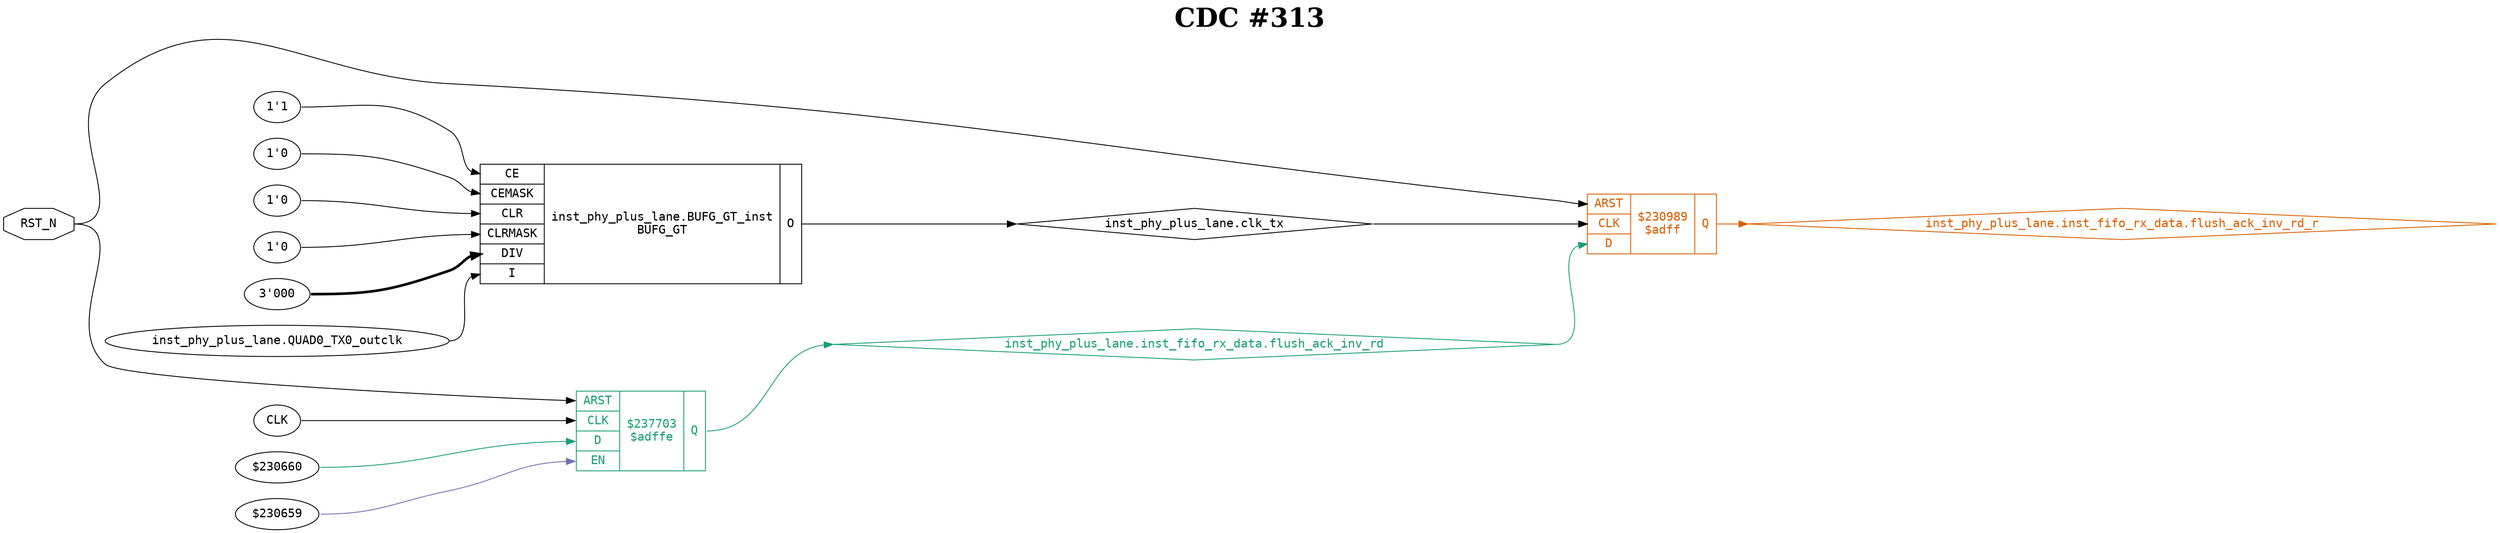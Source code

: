 digraph "spacefibre_light_top" {
label=<<b>CDC #313</b>>;
labelloc="t"
fontsize="30"
node ["fontname"="Courier"]
edge ["fontname"="Courier"]
rankdir="LR";
remincross=true;
n1 [ shape=octagon, label="RST_N", color="black", fontcolor="black", href="/src/ip_spacefibre_light_top/spacefibre_light_top.vhd#44" ];
n2 [ shape=diamond, label="inst_phy_plus_lane.clk_tx", color="black", fontcolor="black", href="/src/module_phy_plus_lane/phy_plus_lane.vhd#651" ];
n3 [ shape=diamond, label="inst_phy_plus_lane.inst_fifo_rx_data.flush_ack_inv_rd", colorscheme="dark28", color="1", fontcolor="1", href="/src/ip/fifo_dc/fifo_dc.vhd#117" ];
n4 [ shape=diamond, label="inst_phy_plus_lane.inst_fifo_rx_data.flush_ack_inv_rd_r", colorscheme="dark28", color="2", fontcolor="2", href="/src/ip/fifo_dc/fifo_dc.vhd#118" ];
{ rank="source"; n1;}
{ rank="sink";}
v0 [ label="CLK" ];
v1 [ label="$230660" ];
v2 [ label="$230659" ];
c10 [ shape=record, label="{{<p5> ARST|<p6> CLK|<p7> D|<p8> EN}|$237703\n$adffe|{<p9> Q}}", colorscheme="dark28", color="1", fontcolor="1" , href="/src/ip/fifo_dc/fifo_dc.vhd#321"  ];
c11 [ shape=record, label="{{<p5> ARST|<p6> CLK|<p7> D}|$230989\n$adff|{<p9> Q}}", colorscheme="dark28", color="2", fontcolor="2" , href="/src/ip/fifo_dc/fifo_dc.vhd#440"  ];
v3 [ label="1'1" ];
v4 [ label="1'0" ];
v5 [ label="1'0" ];
v6 [ label="1'0" ];
v7 [ label="3'000" ];
v8 [ label="inst_phy_plus_lane.QUAD0_TX0_outclk" ];
c19 [ shape=record, label="{{<p12> CE|<p13> CEMASK|<p14> CLR|<p15> CLRMASK|<p16> DIV|<p17> I}|inst_phy_plus_lane.BUFG_GT_inst\nBUFG_GT|{<p18> O}}", href="/src/module_phy_plus_lane/phy_plus_lane.vhd#991"  ];
n1:e -> c10:p5:w [color="black", fontcolor="black", label=""];
n1:e -> c11:p5:w [color="black", fontcolor="black", label=""];
c19:p18:e -> n2:w [color="black", fontcolor="black", label=""];
n2:e -> c11:p6:w [color="black", fontcolor="black", label=""];
c10:p9:e -> n3:w [colorscheme="dark28", color="1", fontcolor="1", label=""];
n3:e -> c11:p7:w [colorscheme="dark28", color="1", fontcolor="1", label=""];
c11:p9:e -> n4:w [colorscheme="dark28", color="2", fontcolor="2", label=""];
v0:e -> c10:p6:w [color="black", fontcolor="black", label=""];
v1:e -> c10:p7:w [colorscheme="dark28", color="1", fontcolor="1", label=""];
v2:e -> c10:p8:w [colorscheme="dark28", color="3", fontcolor="3", label=""];
v3:e -> c19:p12:w [color="black", fontcolor="black", label=""];
v4:e -> c19:p13:w [color="black", fontcolor="black", label=""];
v5:e -> c19:p14:w [color="black", fontcolor="black", label=""];
v6:e -> c19:p15:w [color="black", fontcolor="black", label=""];
v7:e -> c19:p16:w [color="black", fontcolor="black", style="setlinewidth(3)", label=""];
v8:e -> c19:p17:w [color="black", fontcolor="black", label=""];
}
